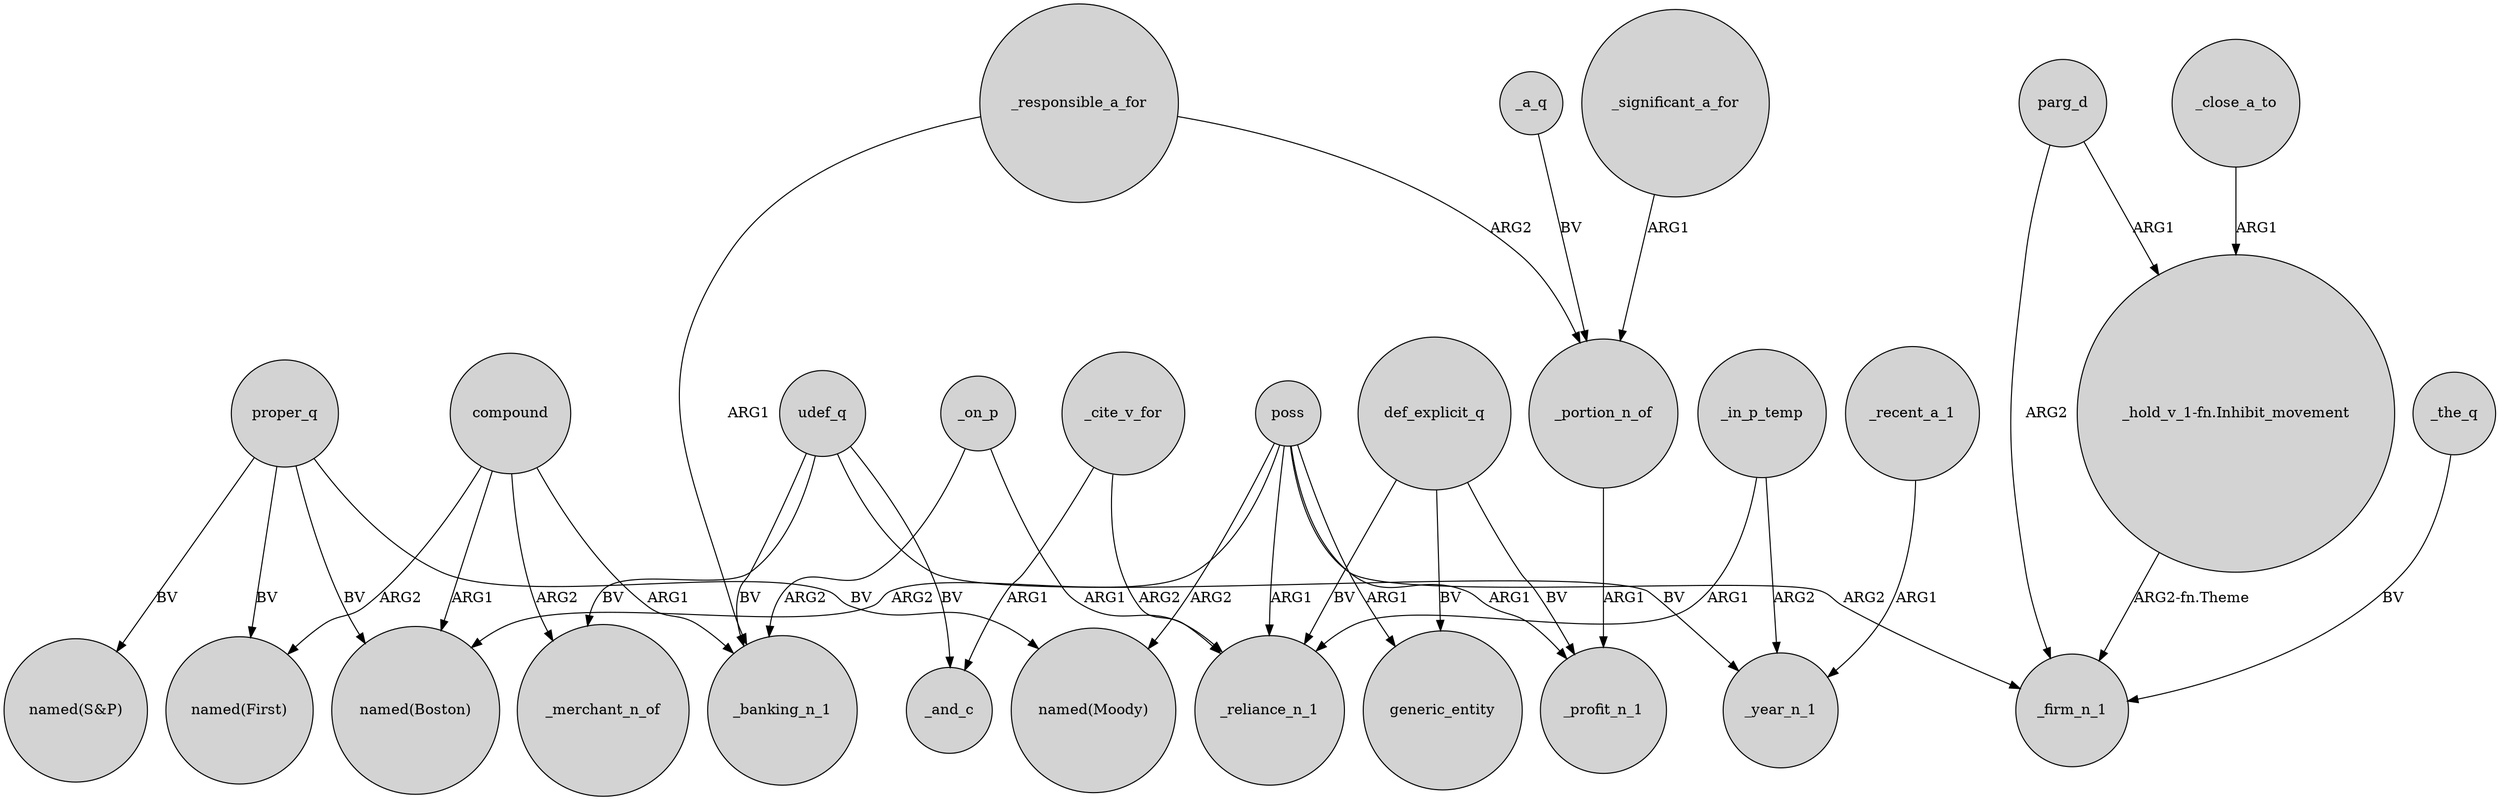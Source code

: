 digraph {
	node [shape=circle style=filled]
	udef_q -> _merchant_n_of [label=BV]
	proper_q -> "named(Boston)" [label=BV]
	poss -> generic_entity [label=ARG1]
	def_explicit_q -> _profit_n_1 [label=BV]
	def_explicit_q -> _reliance_n_1 [label=BV]
	proper_q -> "named(Moody)" [label=BV]
	_in_p_temp -> _reliance_n_1 [label=ARG1]
	def_explicit_q -> generic_entity [label=BV]
	proper_q -> "named(First)" [label=BV]
	compound -> "named(First)" [label=ARG2]
	poss -> _reliance_n_1 [label=ARG1]
	compound -> "named(Boston)" [label=ARG1]
	_significant_a_for -> _portion_n_of [label=ARG1]
	_in_p_temp -> _year_n_1 [label=ARG2]
	_on_p -> _banking_n_1 [label=ARG2]
	compound -> _banking_n_1 [label=ARG1]
	_responsible_a_for -> _banking_n_1 [label=ARG1]
	"_hold_v_1-fn.Inhibit_movement" -> _firm_n_1 [label="ARG2-fn.Theme"]
	parg_d -> "_hold_v_1-fn.Inhibit_movement" [label=ARG1]
	_recent_a_1 -> _year_n_1 [label=ARG1]
	poss -> _firm_n_1 [label=ARG2]
	_responsible_a_for -> _portion_n_of [label=ARG2]
	_cite_v_for -> _and_c [label=ARG1]
	_on_p -> _reliance_n_1 [label=ARG1]
	_the_q -> _firm_n_1 [label=BV]
	poss -> "named(Boston)" [label=ARG2]
	_cite_v_for -> _reliance_n_1 [label=ARG2]
	udef_q -> _year_n_1 [label=BV]
	poss -> _profit_n_1 [label=ARG1]
	_portion_n_of -> _profit_n_1 [label=ARG1]
	compound -> _merchant_n_of [label=ARG2]
	udef_q -> _banking_n_1 [label=BV]
	udef_q -> _and_c [label=BV]
	_a_q -> _portion_n_of [label=BV]
	parg_d -> _firm_n_1 [label=ARG2]
	proper_q -> "named(S&P)" [label=BV]
	poss -> "named(Moody)" [label=ARG2]
	_close_a_to -> "_hold_v_1-fn.Inhibit_movement" [label=ARG1]
}
